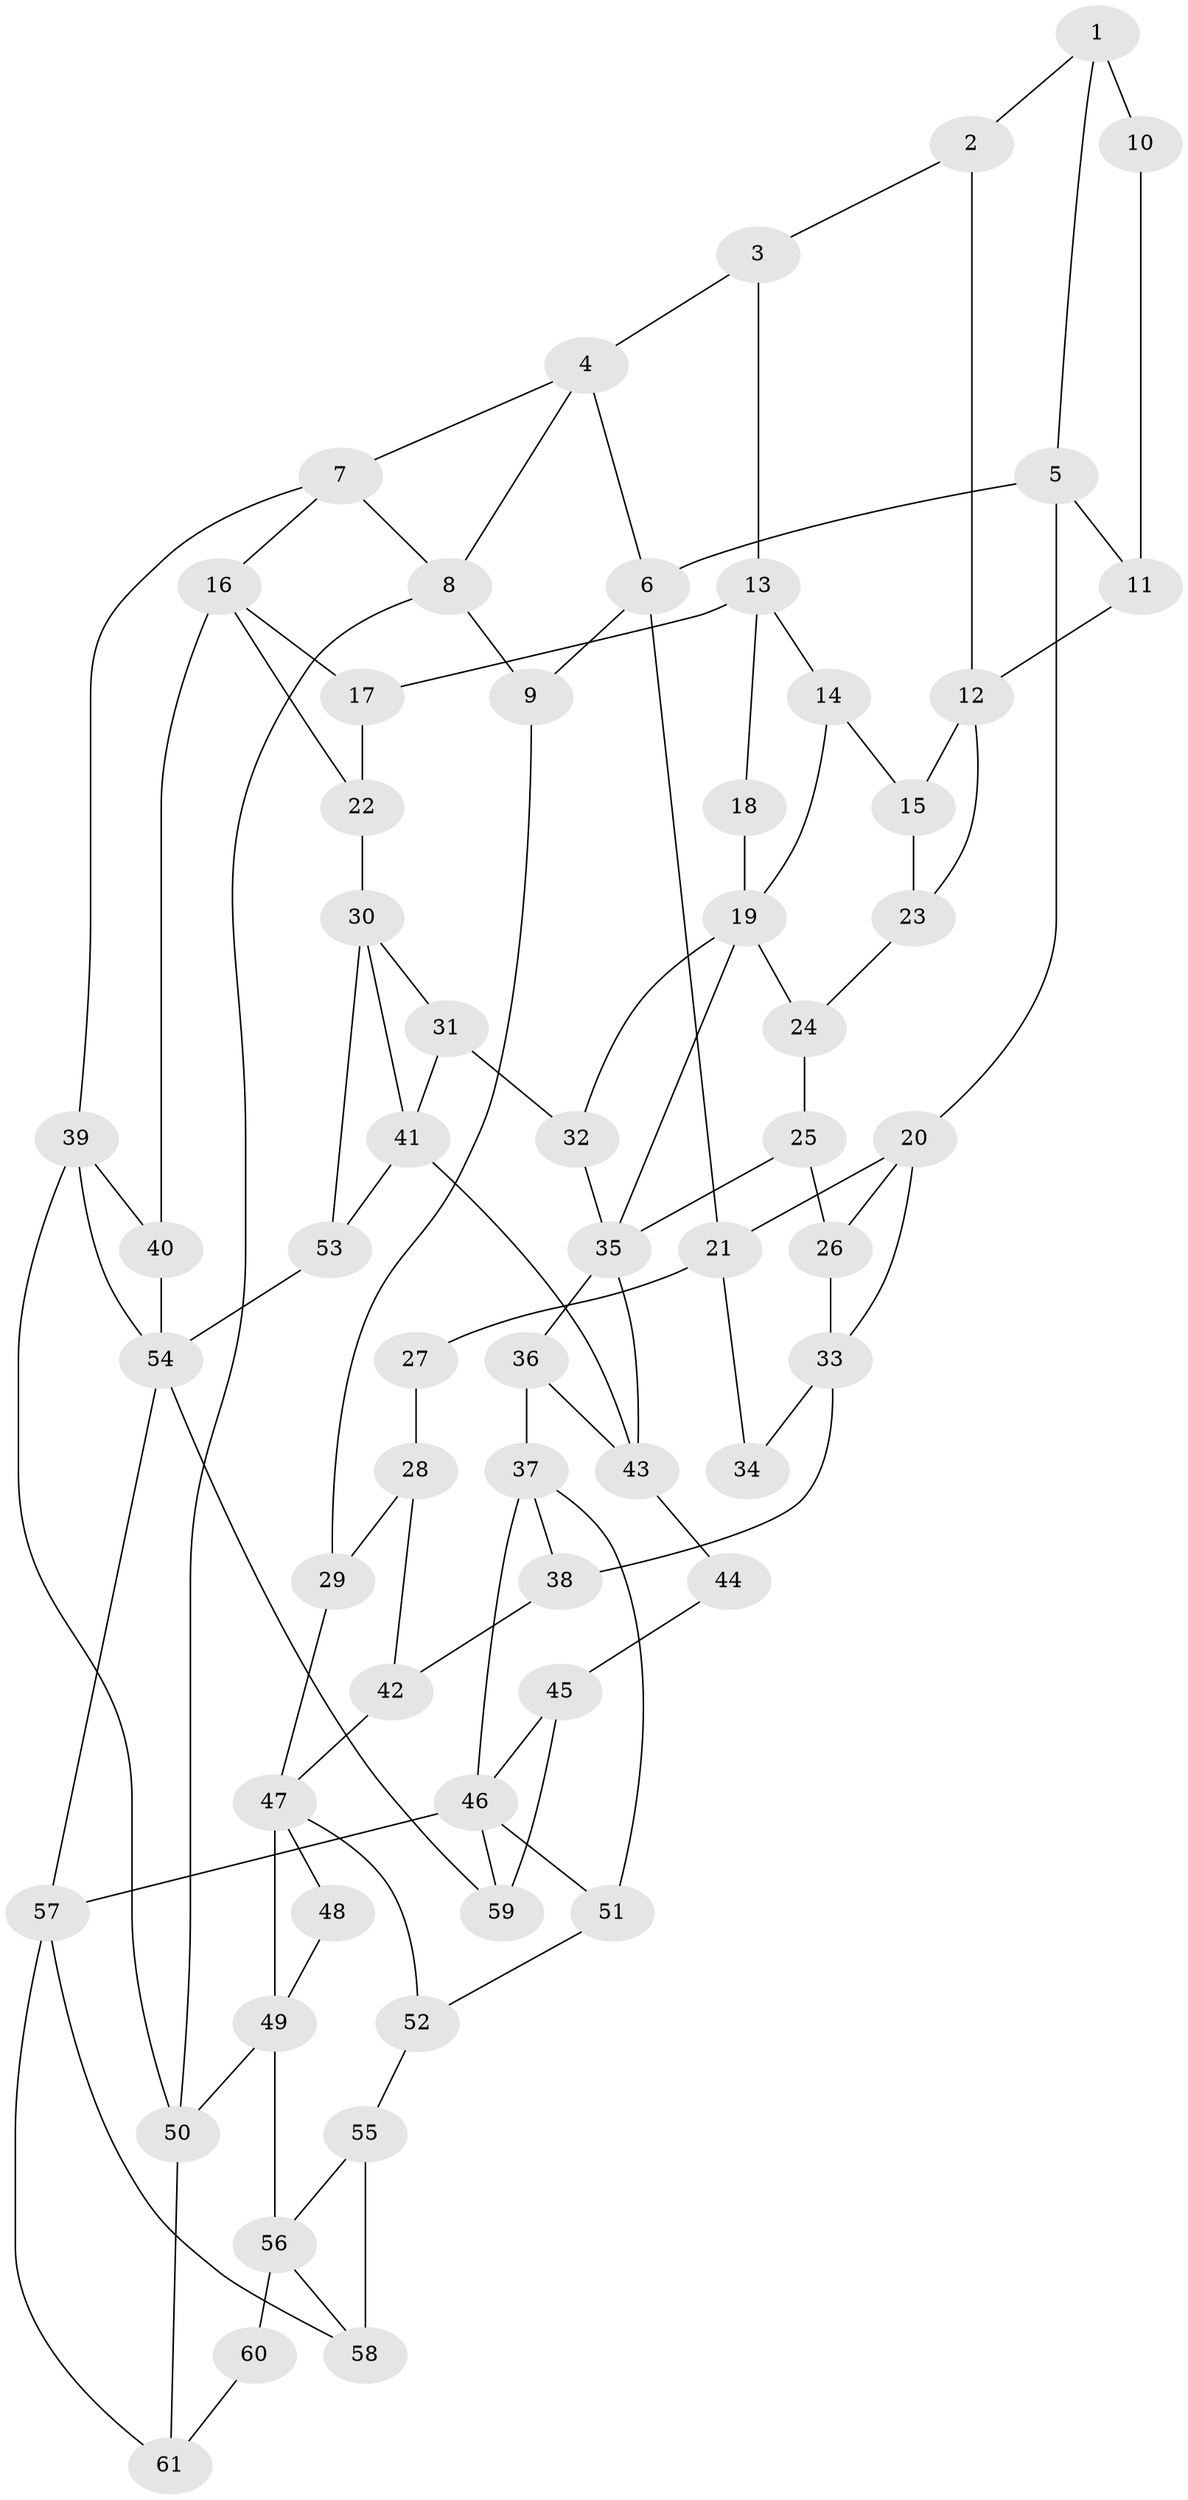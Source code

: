 // original degree distribution, {3: 0.01639344262295082, 5: 0.5409836065573771, 4: 0.22950819672131148, 6: 0.21311475409836064}
// Generated by graph-tools (version 1.1) at 2025/54/03/04/25 22:54:19]
// undirected, 61 vertices, 103 edges
graph export_dot {
  node [color=gray90,style=filled];
  1;
  2;
  3;
  4;
  5;
  6;
  7;
  8;
  9;
  10;
  11;
  12;
  13;
  14;
  15;
  16;
  17;
  18;
  19;
  20;
  21;
  22;
  23;
  24;
  25;
  26;
  27;
  28;
  29;
  30;
  31;
  32;
  33;
  34;
  35;
  36;
  37;
  38;
  39;
  40;
  41;
  42;
  43;
  44;
  45;
  46;
  47;
  48;
  49;
  50;
  51;
  52;
  53;
  54;
  55;
  56;
  57;
  58;
  59;
  60;
  61;
  1 -- 2 [weight=1.0];
  1 -- 5 [weight=1.0];
  1 -- 10 [weight=2.0];
  2 -- 3 [weight=1.0];
  2 -- 12 [weight=1.0];
  3 -- 4 [weight=1.0];
  3 -- 13 [weight=1.0];
  4 -- 6 [weight=1.0];
  4 -- 7 [weight=1.0];
  4 -- 8 [weight=1.0];
  5 -- 6 [weight=2.0];
  5 -- 11 [weight=1.0];
  5 -- 20 [weight=1.0];
  6 -- 9 [weight=1.0];
  6 -- 21 [weight=2.0];
  7 -- 8 [weight=1.0];
  7 -- 16 [weight=1.0];
  7 -- 39 [weight=1.0];
  8 -- 9 [weight=1.0];
  8 -- 50 [weight=1.0];
  9 -- 29 [weight=1.0];
  10 -- 11 [weight=1.0];
  11 -- 12 [weight=1.0];
  12 -- 15 [weight=1.0];
  12 -- 23 [weight=1.0];
  13 -- 14 [weight=1.0];
  13 -- 17 [weight=2.0];
  13 -- 18 [weight=1.0];
  14 -- 15 [weight=1.0];
  14 -- 19 [weight=1.0];
  15 -- 23 [weight=1.0];
  16 -- 17 [weight=1.0];
  16 -- 22 [weight=2.0];
  16 -- 40 [weight=1.0];
  17 -- 22 [weight=2.0];
  18 -- 19 [weight=2.0];
  19 -- 24 [weight=1.0];
  19 -- 32 [weight=1.0];
  19 -- 35 [weight=1.0];
  20 -- 21 [weight=1.0];
  20 -- 26 [weight=1.0];
  20 -- 33 [weight=1.0];
  21 -- 27 [weight=2.0];
  21 -- 34 [weight=1.0];
  22 -- 30 [weight=2.0];
  23 -- 24 [weight=1.0];
  24 -- 25 [weight=1.0];
  25 -- 26 [weight=1.0];
  25 -- 35 [weight=1.0];
  26 -- 33 [weight=1.0];
  27 -- 28 [weight=1.0];
  28 -- 29 [weight=1.0];
  28 -- 42 [weight=1.0];
  29 -- 47 [weight=1.0];
  30 -- 31 [weight=1.0];
  30 -- 41 [weight=1.0];
  30 -- 53 [weight=1.0];
  31 -- 32 [weight=1.0];
  31 -- 41 [weight=1.0];
  32 -- 35 [weight=1.0];
  33 -- 34 [weight=2.0];
  33 -- 38 [weight=2.0];
  35 -- 36 [weight=1.0];
  35 -- 43 [weight=1.0];
  36 -- 37 [weight=1.0];
  36 -- 43 [weight=1.0];
  37 -- 38 [weight=2.0];
  37 -- 46 [weight=1.0];
  37 -- 51 [weight=1.0];
  38 -- 42 [weight=1.0];
  39 -- 40 [weight=1.0];
  39 -- 50 [weight=1.0];
  39 -- 54 [weight=1.0];
  40 -- 54 [weight=1.0];
  41 -- 43 [weight=2.0];
  41 -- 53 [weight=1.0];
  42 -- 47 [weight=1.0];
  43 -- 44 [weight=2.0];
  44 -- 45 [weight=1.0];
  45 -- 46 [weight=1.0];
  45 -- 59 [weight=1.0];
  46 -- 51 [weight=1.0];
  46 -- 57 [weight=2.0];
  46 -- 59 [weight=1.0];
  47 -- 48 [weight=2.0];
  47 -- 49 [weight=1.0];
  47 -- 52 [weight=1.0];
  48 -- 49 [weight=1.0];
  49 -- 50 [weight=1.0];
  49 -- 56 [weight=2.0];
  50 -- 61 [weight=1.0];
  51 -- 52 [weight=1.0];
  52 -- 55 [weight=1.0];
  53 -- 54 [weight=2.0];
  54 -- 57 [weight=1.0];
  54 -- 59 [weight=1.0];
  55 -- 56 [weight=1.0];
  55 -- 58 [weight=1.0];
  56 -- 58 [weight=1.0];
  56 -- 60 [weight=2.0];
  57 -- 58 [weight=1.0];
  57 -- 61 [weight=1.0];
  60 -- 61 [weight=1.0];
}
